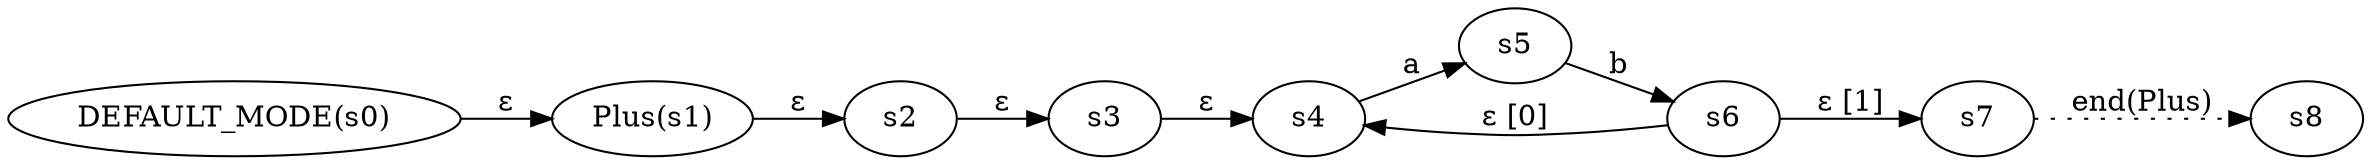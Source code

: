 digraph ATN {
  rankdir=LR;

  "DEFAULT_MODE(s0)" -> "Plus(s1)" [label=ε]
  "Plus(s1)" -> s2 [label=ε]
  s2 -> s3 [label=ε]
  s3 -> s4 [label=ε]
  s4 -> s5 [label=a]
  s5 -> s6 [label=b]
  s6 -> s4 [label="ε [0]"]
  s6 -> s7 [label="ε [1]"]
  s7 -> s8 [label="end(Plus)", style=dotted]
}